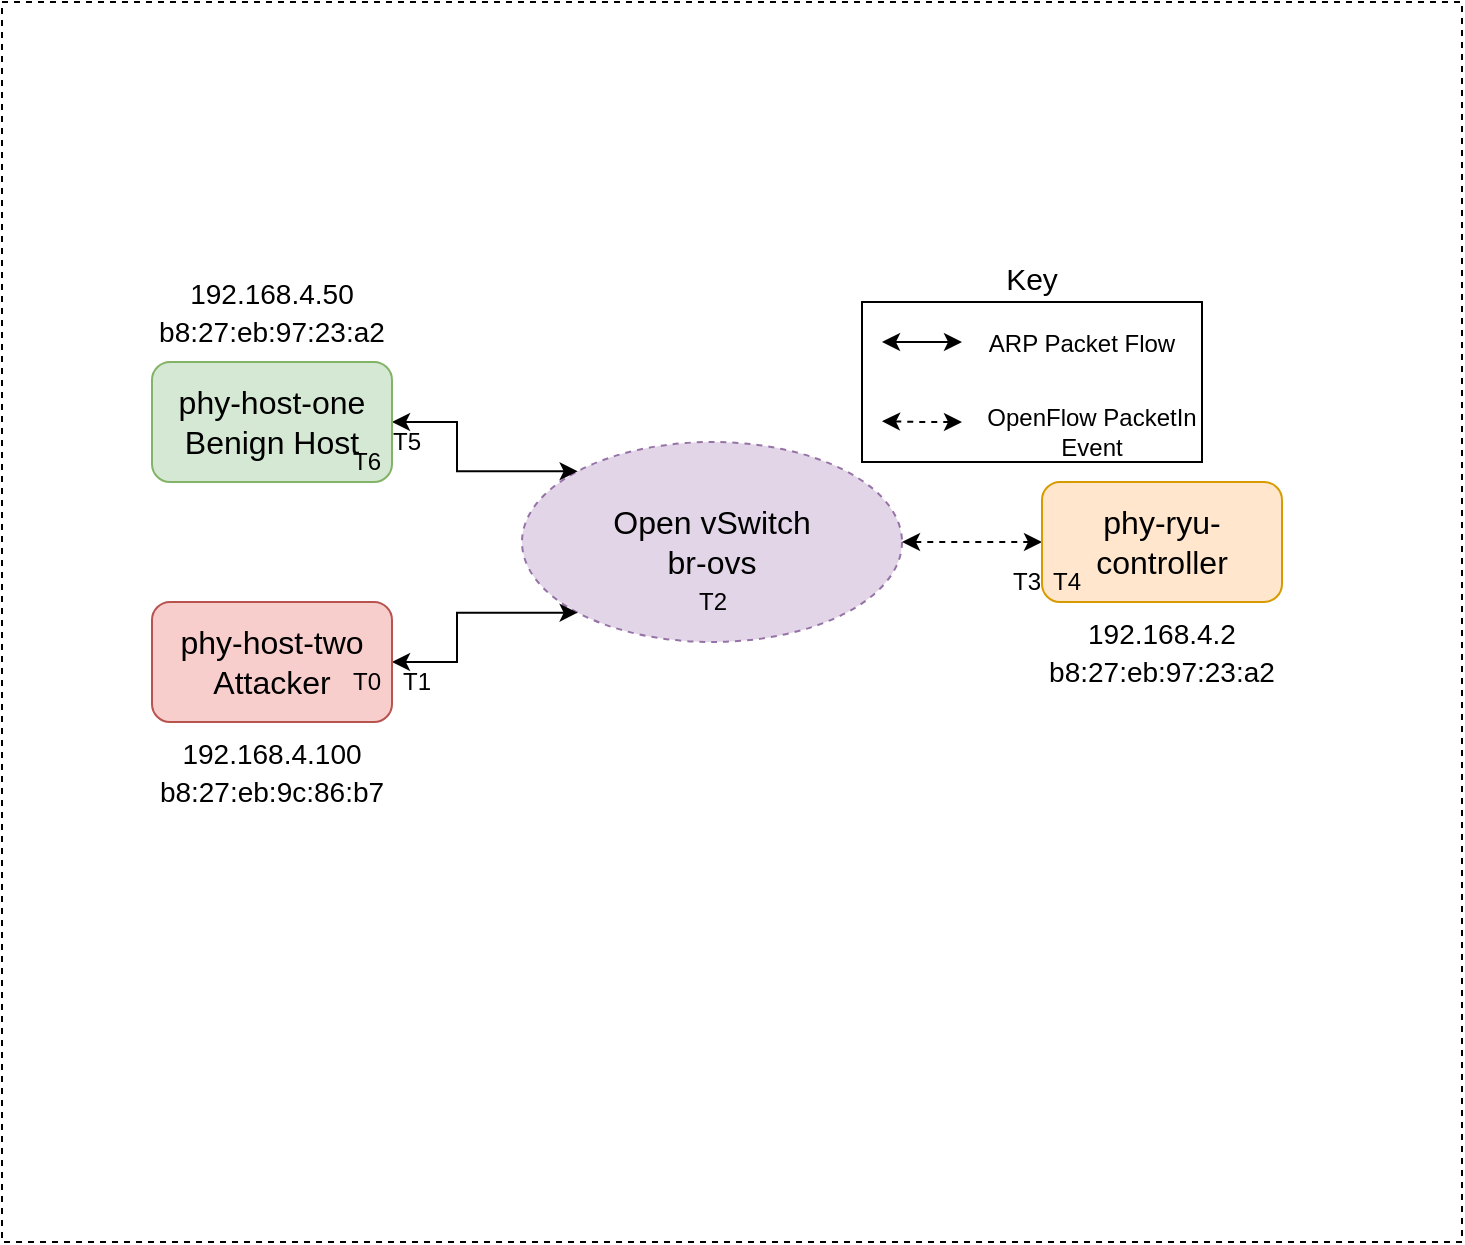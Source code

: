 <mxfile version="13.6.5" type="device"><diagram id="33cKpjJum1EsqF-DVT0l" name="Page-1"><mxGraphModel dx="1422" dy="813" grid="1" gridSize="10" guides="1" tooltips="1" connect="1" arrows="1" fold="1" page="1" pageScale="1" pageWidth="827" pageHeight="1169" math="0" shadow="0"><root><mxCell id="0"/><mxCell id="1" parent="0"/><mxCell id="1moFwpL4fsTfHKAPV0hr-25" value="" style="rounded=0;whiteSpace=wrap;html=1;dashed=1;labelBackgroundColor=none;fontSize=14;fontColor=#000000;align=left;" parent="1" vertex="1"><mxGeometry y="80" width="730" height="620" as="geometry"/></mxCell><mxCell id="UztPeIvyS9uCdJapekYQ-18" value="Key" style="rounded=0;whiteSpace=wrap;html=1;fontSize=15;labelPosition=center;verticalLabelPosition=top;align=center;verticalAlign=bottom;" parent="1" vertex="1"><mxGeometry x="430" y="230" width="170" height="80" as="geometry"/></mxCell><mxCell id="1moFwpL4fsTfHKAPV0hr-7" value="&lt;div&gt;Open vSwitch&lt;/div&gt;&lt;div&gt;br-ovs&lt;br&gt;&lt;/div&gt;" style="ellipse;whiteSpace=wrap;html=1;fontSize=16;fillColor=#e1d5e7;strokeColor=#9673a6;dashed=1;" parent="1" vertex="1"><mxGeometry x="260" y="300" width="190" height="100" as="geometry"/></mxCell><mxCell id="So2eYUTjLy1FBV9Iy468-3" value="" style="shape=image;verticalLabelPosition=bottom;labelBackgroundColor=#ffffff;verticalAlign=top;aspect=fixed;imageAspect=0;image=https://i.dlpng.com/static/png/1204624_preview_preview.png;" parent="1" vertex="1"><mxGeometry x="440" y="150" width="40" height="40" as="geometry"/></mxCell><mxCell id="UztPeIvyS9uCdJapekYQ-9" style="edgeStyle=orthogonalEdgeStyle;rounded=0;orthogonalLoop=1;jettySize=auto;html=1;entryX=1;entryY=0.5;entryDx=0;entryDy=0;startArrow=classic;startFill=1;dashed=1;" parent="1" source="1moFwpL4fsTfHKAPV0hr-8" target="1moFwpL4fsTfHKAPV0hr-7" edge="1"><mxGeometry relative="1" as="geometry"/></mxCell><mxCell id="1moFwpL4fsTfHKAPV0hr-8" value="phy-ryu-controller" style="rounded=1;whiteSpace=wrap;html=1;fillColor=#ffe6cc;strokeColor=#d79b00;fontSize=16;" parent="1" vertex="1"><mxGeometry x="520" y="320" width="120" height="60" as="geometry"/></mxCell><mxCell id="1moFwpL4fsTfHKAPV0hr-9" value="" style="shape=image;html=1;verticalAlign=top;verticalLabelPosition=bottom;labelBackgroundColor=#ffffff;imageAspect=0;aspect=fixed;image=https://cdn4.iconfinder.com/data/icons/logos-and-brands/512/272_Raspberry_Pi_logo-128.png;fontSize=16;" parent="1" vertex="1"><mxGeometry x="623.52" y="350" width="50" height="50" as="geometry"/></mxCell><mxCell id="1moFwpL4fsTfHKAPV0hr-15" value="&lt;div style=&quot;font-weight: normal ; font-size: 14px ; line-height: 19px&quot;&gt;&lt;div&gt;&lt;font face=&quot;Helvetica&quot;&gt;&lt;span&gt;192.168.4.2&lt;/span&gt;&lt;/font&gt;&lt;/div&gt;&lt;div&gt;&lt;font face=&quot;Helvetica&quot;&gt;&lt;span&gt;&lt;/span&gt;&lt;span&gt;&lt;/span&gt;&lt;span&gt;b8:27:eb:97:23:a2 &lt;/span&gt;&lt;/font&gt;&lt;/div&gt;&lt;/div&gt;" style="text;html=1;strokeColor=none;fillColor=none;align=center;verticalAlign=middle;whiteSpace=wrap;rounded=0;dashed=1;fontSize=16;labelBackgroundColor=none;" parent="1" vertex="1"><mxGeometry x="485" y="380" width="190" height="50" as="geometry"/></mxCell><mxCell id="1moFwpL4fsTfHKAPV0hr-20" value="" style="shape=image;verticalLabelPosition=bottom;labelBackgroundColor=#ffffff;verticalAlign=top;aspect=fixed;imageAspect=0;image=https://ryu-sdn.org/css/images/LogoSet02.png;" parent="1" vertex="1"><mxGeometry x="610" y="270" width="77.04" height="60" as="geometry"/></mxCell><mxCell id="UztPeIvyS9uCdJapekYQ-8" style="edgeStyle=orthogonalEdgeStyle;rounded=0;orthogonalLoop=1;jettySize=auto;html=1;entryX=0;entryY=0;entryDx=0;entryDy=0;startArrow=classic;startFill=1;" parent="1" source="1moFwpL4fsTfHKAPV0hr-2" target="1moFwpL4fsTfHKAPV0hr-7" edge="1"><mxGeometry relative="1" as="geometry"/></mxCell><mxCell id="1moFwpL4fsTfHKAPV0hr-2" value="&lt;div&gt;phy-host-one&lt;/div&gt;&lt;div&gt;Benign Host&lt;br&gt;&lt;/div&gt;" style="rounded=1;whiteSpace=wrap;html=1;fillColor=#d5e8d4;strokeColor=#82b366;fontSize=16;" parent="1" vertex="1"><mxGeometry x="75" y="260" width="120" height="60" as="geometry"/></mxCell><mxCell id="1moFwpL4fsTfHKAPV0hr-4" value="" style="shape=image;html=1;verticalAlign=top;verticalLabelPosition=bottom;labelBackgroundColor=#ffffff;imageAspect=0;aspect=fixed;image=https://cdn4.iconfinder.com/data/icons/logos-and-brands/512/272_Raspberry_Pi_logo-128.png;fontSize=16;" parent="1" vertex="1"><mxGeometry x="40" y="260" width="50" height="50" as="geometry"/></mxCell><mxCell id="1moFwpL4fsTfHKAPV0hr-14" value="&lt;div style=&quot;font-weight: normal; font-size: 14px; line-height: 19px;&quot;&gt;&lt;div&gt;&lt;font face=&quot;Helvetica&quot;&gt;&lt;span style=&quot;&quot;&gt;192.168.4.50&lt;/span&gt;&lt;/font&gt;&lt;/div&gt;&lt;div&gt;&lt;font face=&quot;Helvetica&quot;&gt;&lt;span style=&quot;&quot;&gt;&lt;/span&gt;&lt;span style=&quot;&quot;&gt;&lt;/span&gt;&lt;span style=&quot;&quot;&gt;b8:27:eb:97:23:a2 &lt;/span&gt;&lt;/font&gt;&lt;/div&gt;&lt;/div&gt;" style="text;html=1;strokeColor=none;fillColor=none;align=center;verticalAlign=middle;whiteSpace=wrap;rounded=0;dashed=1;fontSize=16;labelBackgroundColor=none;" parent="1" vertex="1"><mxGeometry x="40" y="210" width="190" height="50" as="geometry"/></mxCell><mxCell id="UztPeIvyS9uCdJapekYQ-7" style="edgeStyle=orthogonalEdgeStyle;rounded=0;orthogonalLoop=1;jettySize=auto;html=1;exitX=1;exitY=0.5;exitDx=0;exitDy=0;entryX=0;entryY=1;entryDx=0;entryDy=0;startArrow=classic;startFill=1;" parent="1" source="1moFwpL4fsTfHKAPV0hr-1" target="1moFwpL4fsTfHKAPV0hr-7" edge="1"><mxGeometry relative="1" as="geometry"/></mxCell><mxCell id="1moFwpL4fsTfHKAPV0hr-1" value="&lt;div&gt;phy-host-two&lt;/div&gt;&lt;div&gt;Attacker&lt;br&gt;&lt;/div&gt;" style="rounded=1;whiteSpace=wrap;html=1;fillColor=#f8cecc;strokeColor=#b85450;fontSize=16;" parent="1" vertex="1"><mxGeometry x="75" y="380" width="120" height="60" as="geometry"/></mxCell><mxCell id="1moFwpL4fsTfHKAPV0hr-3" value="" style="shape=image;html=1;verticalAlign=top;verticalLabelPosition=bottom;labelBackgroundColor=#ffffff;imageAspect=0;aspect=fixed;image=https://cdn4.iconfinder.com/data/icons/logos-and-brands/512/272_Raspberry_Pi_logo-128.png;fontSize=16;" parent="1" vertex="1"><mxGeometry x="40" y="385" width="50" height="50" as="geometry"/></mxCell><mxCell id="1moFwpL4fsTfHKAPV0hr-13" value="&lt;div style=&quot;font-weight: normal; font-size: 14px; line-height: 19px;&quot;&gt;&lt;div&gt;&lt;font face=&quot;Helvetica&quot;&gt;&lt;span style=&quot;&quot;&gt;192.168.4.100&lt;/span&gt;&lt;span style=&quot;&quot;&gt;&lt;/span&gt;&lt;span style=&quot;&quot;&gt; b8:27:eb:9c:86:b7 &lt;/span&gt;&lt;/font&gt;&lt;/div&gt;&lt;/div&gt;" style="text;html=1;strokeColor=none;fillColor=none;align=center;verticalAlign=middle;whiteSpace=wrap;rounded=0;dashed=1;fontSize=16;labelBackgroundColor=none;" parent="1" vertex="1"><mxGeometry x="40" y="440" width="190" height="50" as="geometry"/></mxCell><mxCell id="UztPeIvyS9uCdJapekYQ-10" value="T1" style="text;html=1;strokeColor=none;fillColor=none;align=center;verticalAlign=middle;whiteSpace=wrap;rounded=0;dashed=1;fontSize=12;labelBackgroundColor=none;" parent="1" vertex="1"><mxGeometry x="185" y="410" width="45" height="20" as="geometry"/></mxCell><mxCell id="UztPeIvyS9uCdJapekYQ-12" value="T2" style="text;html=1;strokeColor=none;fillColor=none;align=center;verticalAlign=middle;whiteSpace=wrap;rounded=0;dashed=1;fontSize=12;labelBackgroundColor=none;" parent="1" vertex="1"><mxGeometry x="332.5" y="370" width="45" height="20" as="geometry"/></mxCell><mxCell id="UztPeIvyS9uCdJapekYQ-13" value="T3" style="text;html=1;strokeColor=none;fillColor=none;align=center;verticalAlign=middle;whiteSpace=wrap;rounded=0;dashed=1;fontSize=12;labelBackgroundColor=none;" parent="1" vertex="1"><mxGeometry x="490" y="360" width="45" height="20" as="geometry"/></mxCell><mxCell id="UztPeIvyS9uCdJapekYQ-14" value="T5" style="text;html=1;strokeColor=none;fillColor=none;align=center;verticalAlign=middle;whiteSpace=wrap;rounded=0;dashed=1;fontSize=12;labelBackgroundColor=none;" parent="1" vertex="1"><mxGeometry x="180" y="290" width="45" height="20" as="geometry"/></mxCell><mxCell id="UztPeIvyS9uCdJapekYQ-16" value="&lt;div&gt;OpenFlow PacketIn&lt;/div&gt;&lt;div&gt;Event&lt;br&gt;&lt;/div&gt;" style="text;html=1;strokeColor=none;fillColor=none;align=center;verticalAlign=middle;whiteSpace=wrap;rounded=0;dashed=1;fontSize=12;labelBackgroundColor=none;" parent="1" vertex="1"><mxGeometry x="450" y="280" width="190" height="30" as="geometry"/></mxCell><mxCell id="UztPeIvyS9uCdJapekYQ-19" style="edgeStyle=orthogonalEdgeStyle;rounded=0;orthogonalLoop=1;jettySize=auto;html=1;entryX=1;entryY=0.5;entryDx=0;entryDy=0;startArrow=classic;startFill=1;dashed=1;" parent="1" edge="1"><mxGeometry relative="1" as="geometry"><mxPoint x="480" y="290" as="sourcePoint"/><mxPoint x="440" y="289.58" as="targetPoint"/><Array as="points"><mxPoint x="460" y="289.58"/><mxPoint x="460" y="289.58"/></Array></mxGeometry></mxCell><mxCell id="UztPeIvyS9uCdJapekYQ-20" style="edgeStyle=orthogonalEdgeStyle;rounded=0;orthogonalLoop=1;jettySize=auto;html=1;entryX=1;entryY=0.5;entryDx=0;entryDy=0;startArrow=classic;startFill=1;" parent="1" edge="1"><mxGeometry relative="1" as="geometry"><mxPoint x="480" y="250" as="sourcePoint"/><mxPoint x="440" y="250.0" as="targetPoint"/><Array as="points"><mxPoint x="460" y="250"/><mxPoint x="460" y="250"/></Array></mxGeometry></mxCell><mxCell id="UztPeIvyS9uCdJapekYQ-21" value="ARP Packet Flow" style="text;html=1;strokeColor=none;fillColor=none;align=center;verticalAlign=middle;whiteSpace=wrap;rounded=0;dashed=1;fontSize=12;labelBackgroundColor=none;" parent="1" vertex="1"><mxGeometry x="445" y="236" width="190" height="30" as="geometry"/></mxCell><mxCell id="WrUuQoPrs_e9FZPPosUd-1" value="T0" style="text;html=1;strokeColor=none;fillColor=none;align=center;verticalAlign=middle;whiteSpace=wrap;rounded=0;dashed=1;fontSize=12;labelBackgroundColor=none;" vertex="1" parent="1"><mxGeometry x="160" y="410" width="45" height="20" as="geometry"/></mxCell><mxCell id="WrUuQoPrs_e9FZPPosUd-2" value="T4" style="text;html=1;strokeColor=none;fillColor=none;align=center;verticalAlign=middle;whiteSpace=wrap;rounded=0;dashed=1;fontSize=12;labelBackgroundColor=none;" vertex="1" parent="1"><mxGeometry x="510" y="360" width="45" height="20" as="geometry"/></mxCell><mxCell id="WrUuQoPrs_e9FZPPosUd-3" value="T6" style="text;html=1;strokeColor=none;fillColor=none;align=center;verticalAlign=middle;whiteSpace=wrap;rounded=0;dashed=1;fontSize=12;labelBackgroundColor=none;" vertex="1" parent="1"><mxGeometry x="160" y="300" width="45" height="20" as="geometry"/></mxCell></root></mxGraphModel></diagram></mxfile>